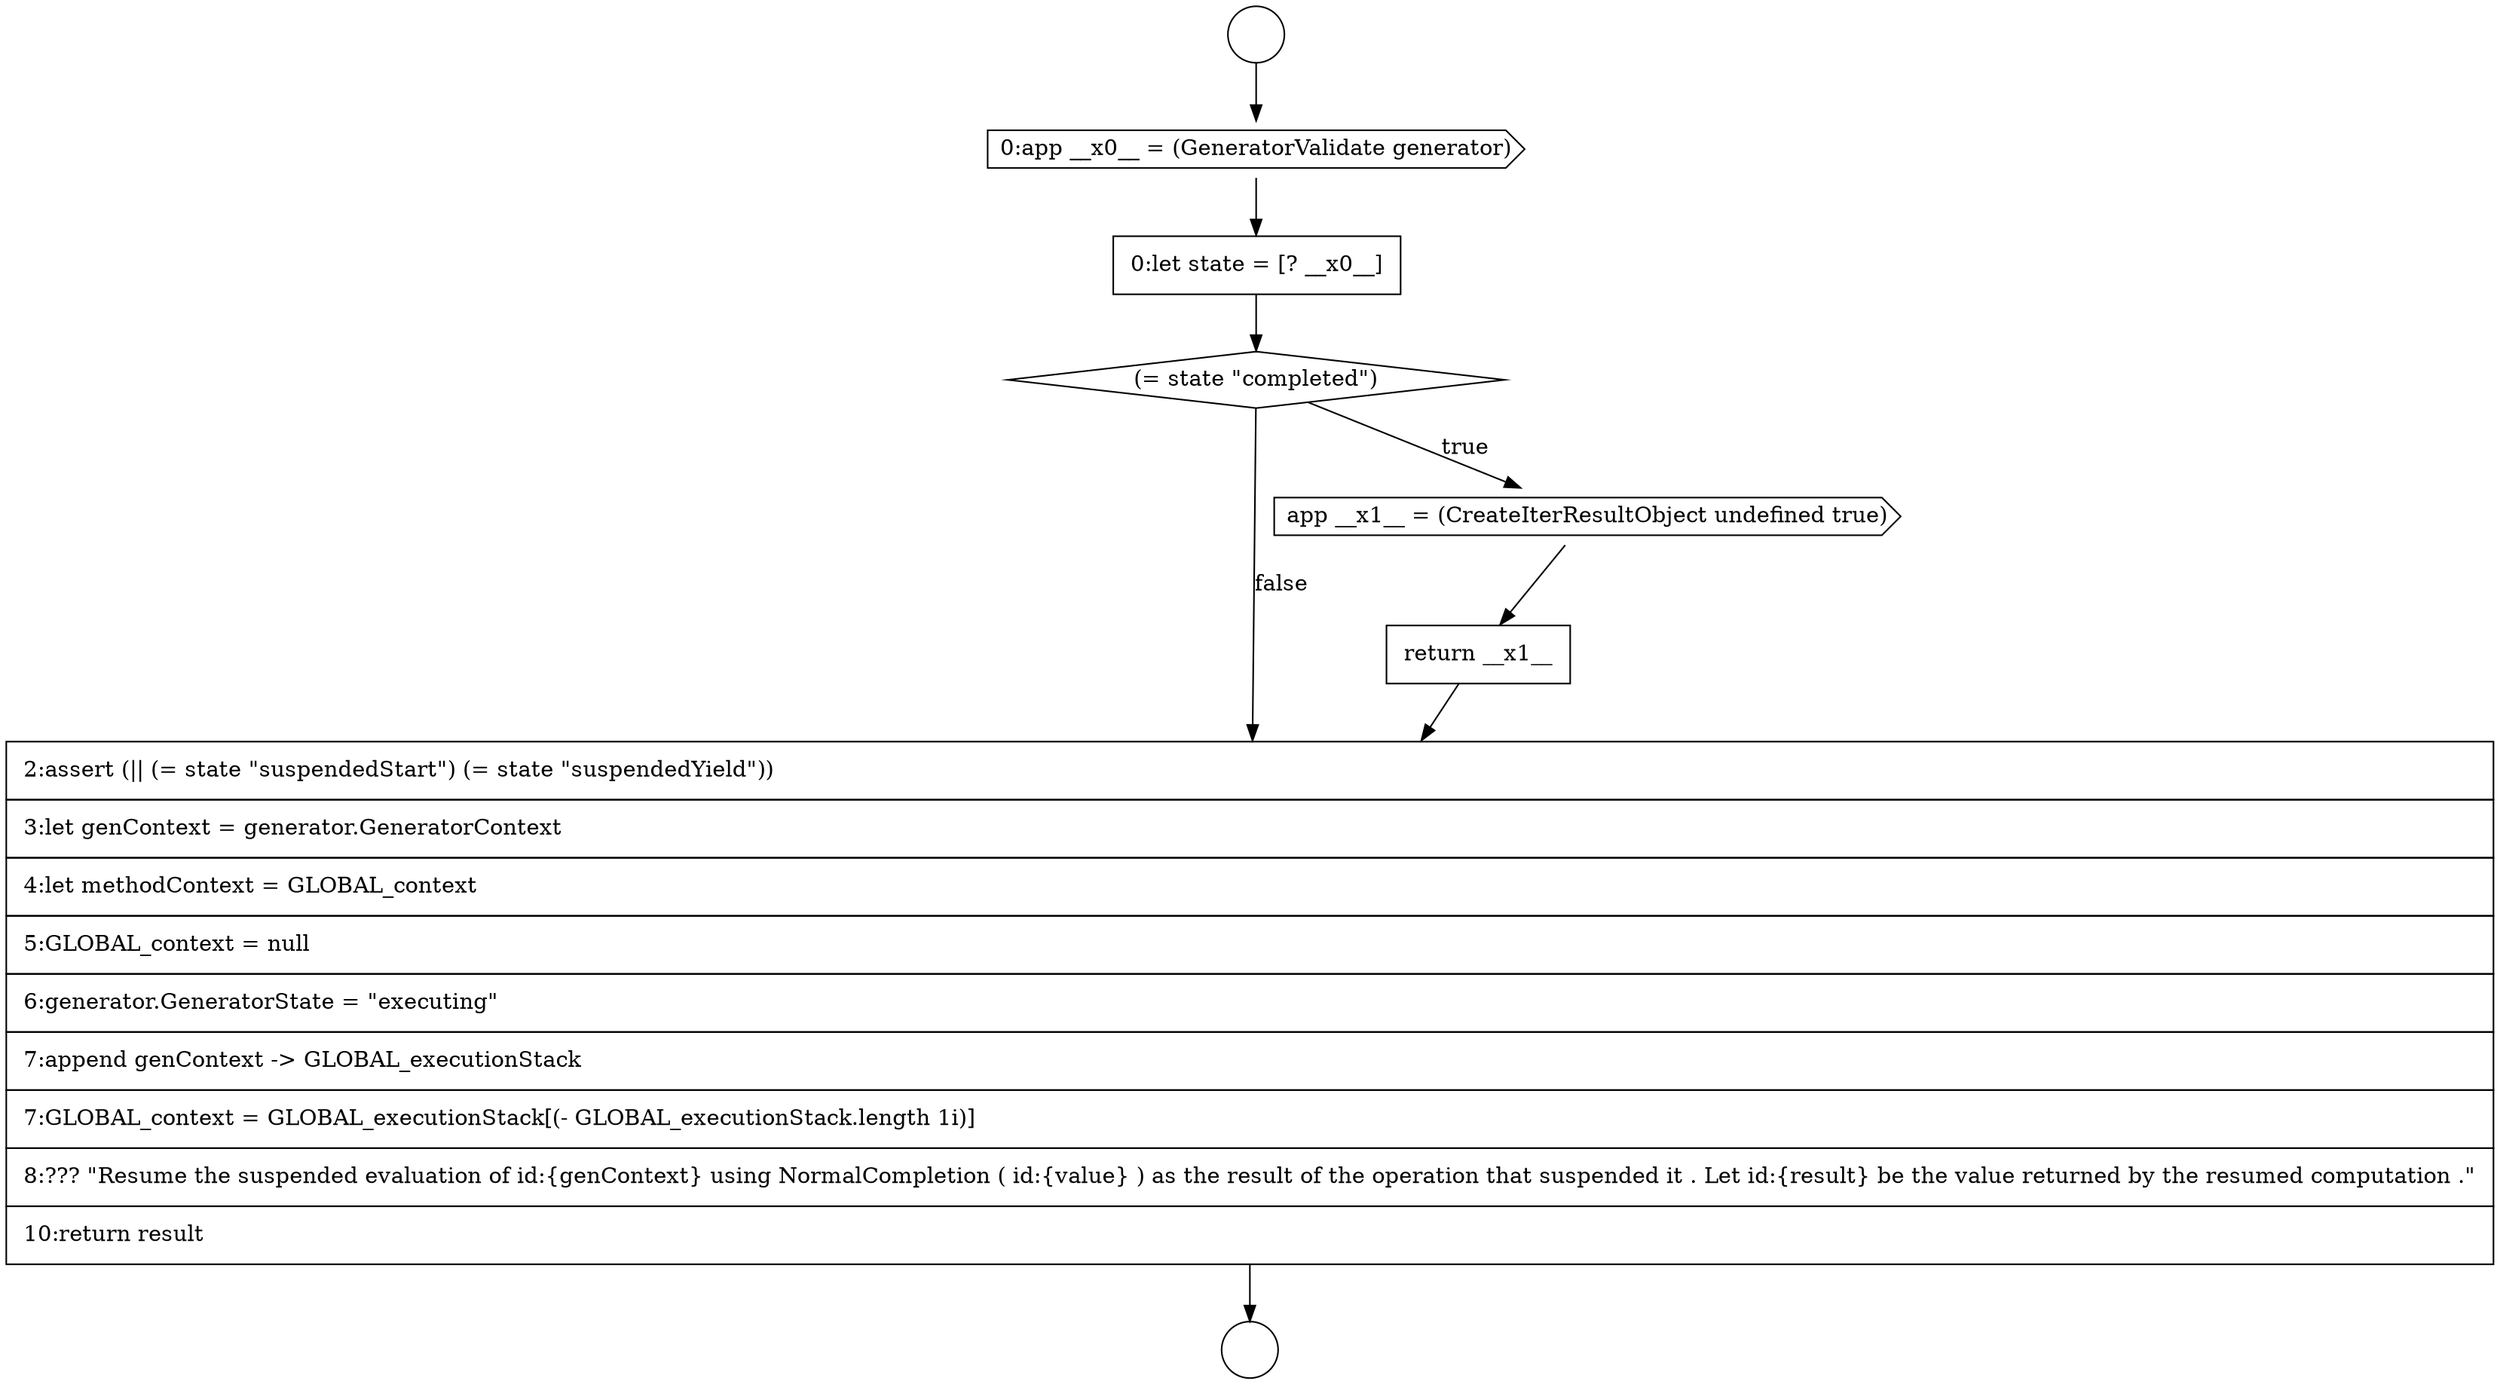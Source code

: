 digraph {
  node15435 [shape=diamond, label=<<font color="black">(= state &quot;completed&quot;)</font>> color="black" fillcolor="white" style=filled]
  node15434 [shape=none, margin=0, label=<<font color="black">
    <table border="0" cellborder="1" cellspacing="0" cellpadding="10">
      <tr><td align="left">0:let state = [? __x0__]</td></tr>
    </table>
  </font>> color="black" fillcolor="white" style=filled]
  node15431 [shape=circle label=" " color="black" fillcolor="white" style=filled]
  node15433 [shape=cds, label=<<font color="black">0:app __x0__ = (GeneratorValidate generator)</font>> color="black" fillcolor="white" style=filled]
  node15438 [shape=none, margin=0, label=<<font color="black">
    <table border="0" cellborder="1" cellspacing="0" cellpadding="10">
      <tr><td align="left">2:assert (|| (= state &quot;suspendedStart&quot;) (= state &quot;suspendedYield&quot;))</td></tr>
      <tr><td align="left">3:let genContext = generator.GeneratorContext</td></tr>
      <tr><td align="left">4:let methodContext = GLOBAL_context</td></tr>
      <tr><td align="left">5:GLOBAL_context = null</td></tr>
      <tr><td align="left">6:generator.GeneratorState = &quot;executing&quot;</td></tr>
      <tr><td align="left">7:append genContext -&gt; GLOBAL_executionStack</td></tr>
      <tr><td align="left">7:GLOBAL_context = GLOBAL_executionStack[(- GLOBAL_executionStack.length 1i)]</td></tr>
      <tr><td align="left">8:??? &quot;Resume the suspended evaluation of id:{genContext} using NormalCompletion ( id:{value} ) as the result of the operation that suspended it . Let id:{result} be the value returned by the resumed computation .&quot;</td></tr>
      <tr><td align="left">10:return result</td></tr>
    </table>
  </font>> color="black" fillcolor="white" style=filled]
  node15432 [shape=circle label=" " color="black" fillcolor="white" style=filled]
  node15436 [shape=cds, label=<<font color="black">app __x1__ = (CreateIterResultObject undefined true)</font>> color="black" fillcolor="white" style=filled]
  node15437 [shape=none, margin=0, label=<<font color="black">
    <table border="0" cellborder="1" cellspacing="0" cellpadding="10">
      <tr><td align="left">return __x1__</td></tr>
    </table>
  </font>> color="black" fillcolor="white" style=filled]
  node15433 -> node15434 [ color="black"]
  node15435 -> node15436 [label=<<font color="black">true</font>> color="black"]
  node15435 -> node15438 [label=<<font color="black">false</font>> color="black"]
  node15431 -> node15433 [ color="black"]
  node15434 -> node15435 [ color="black"]
  node15438 -> node15432 [ color="black"]
  node15437 -> node15438 [ color="black"]
  node15436 -> node15437 [ color="black"]
}
